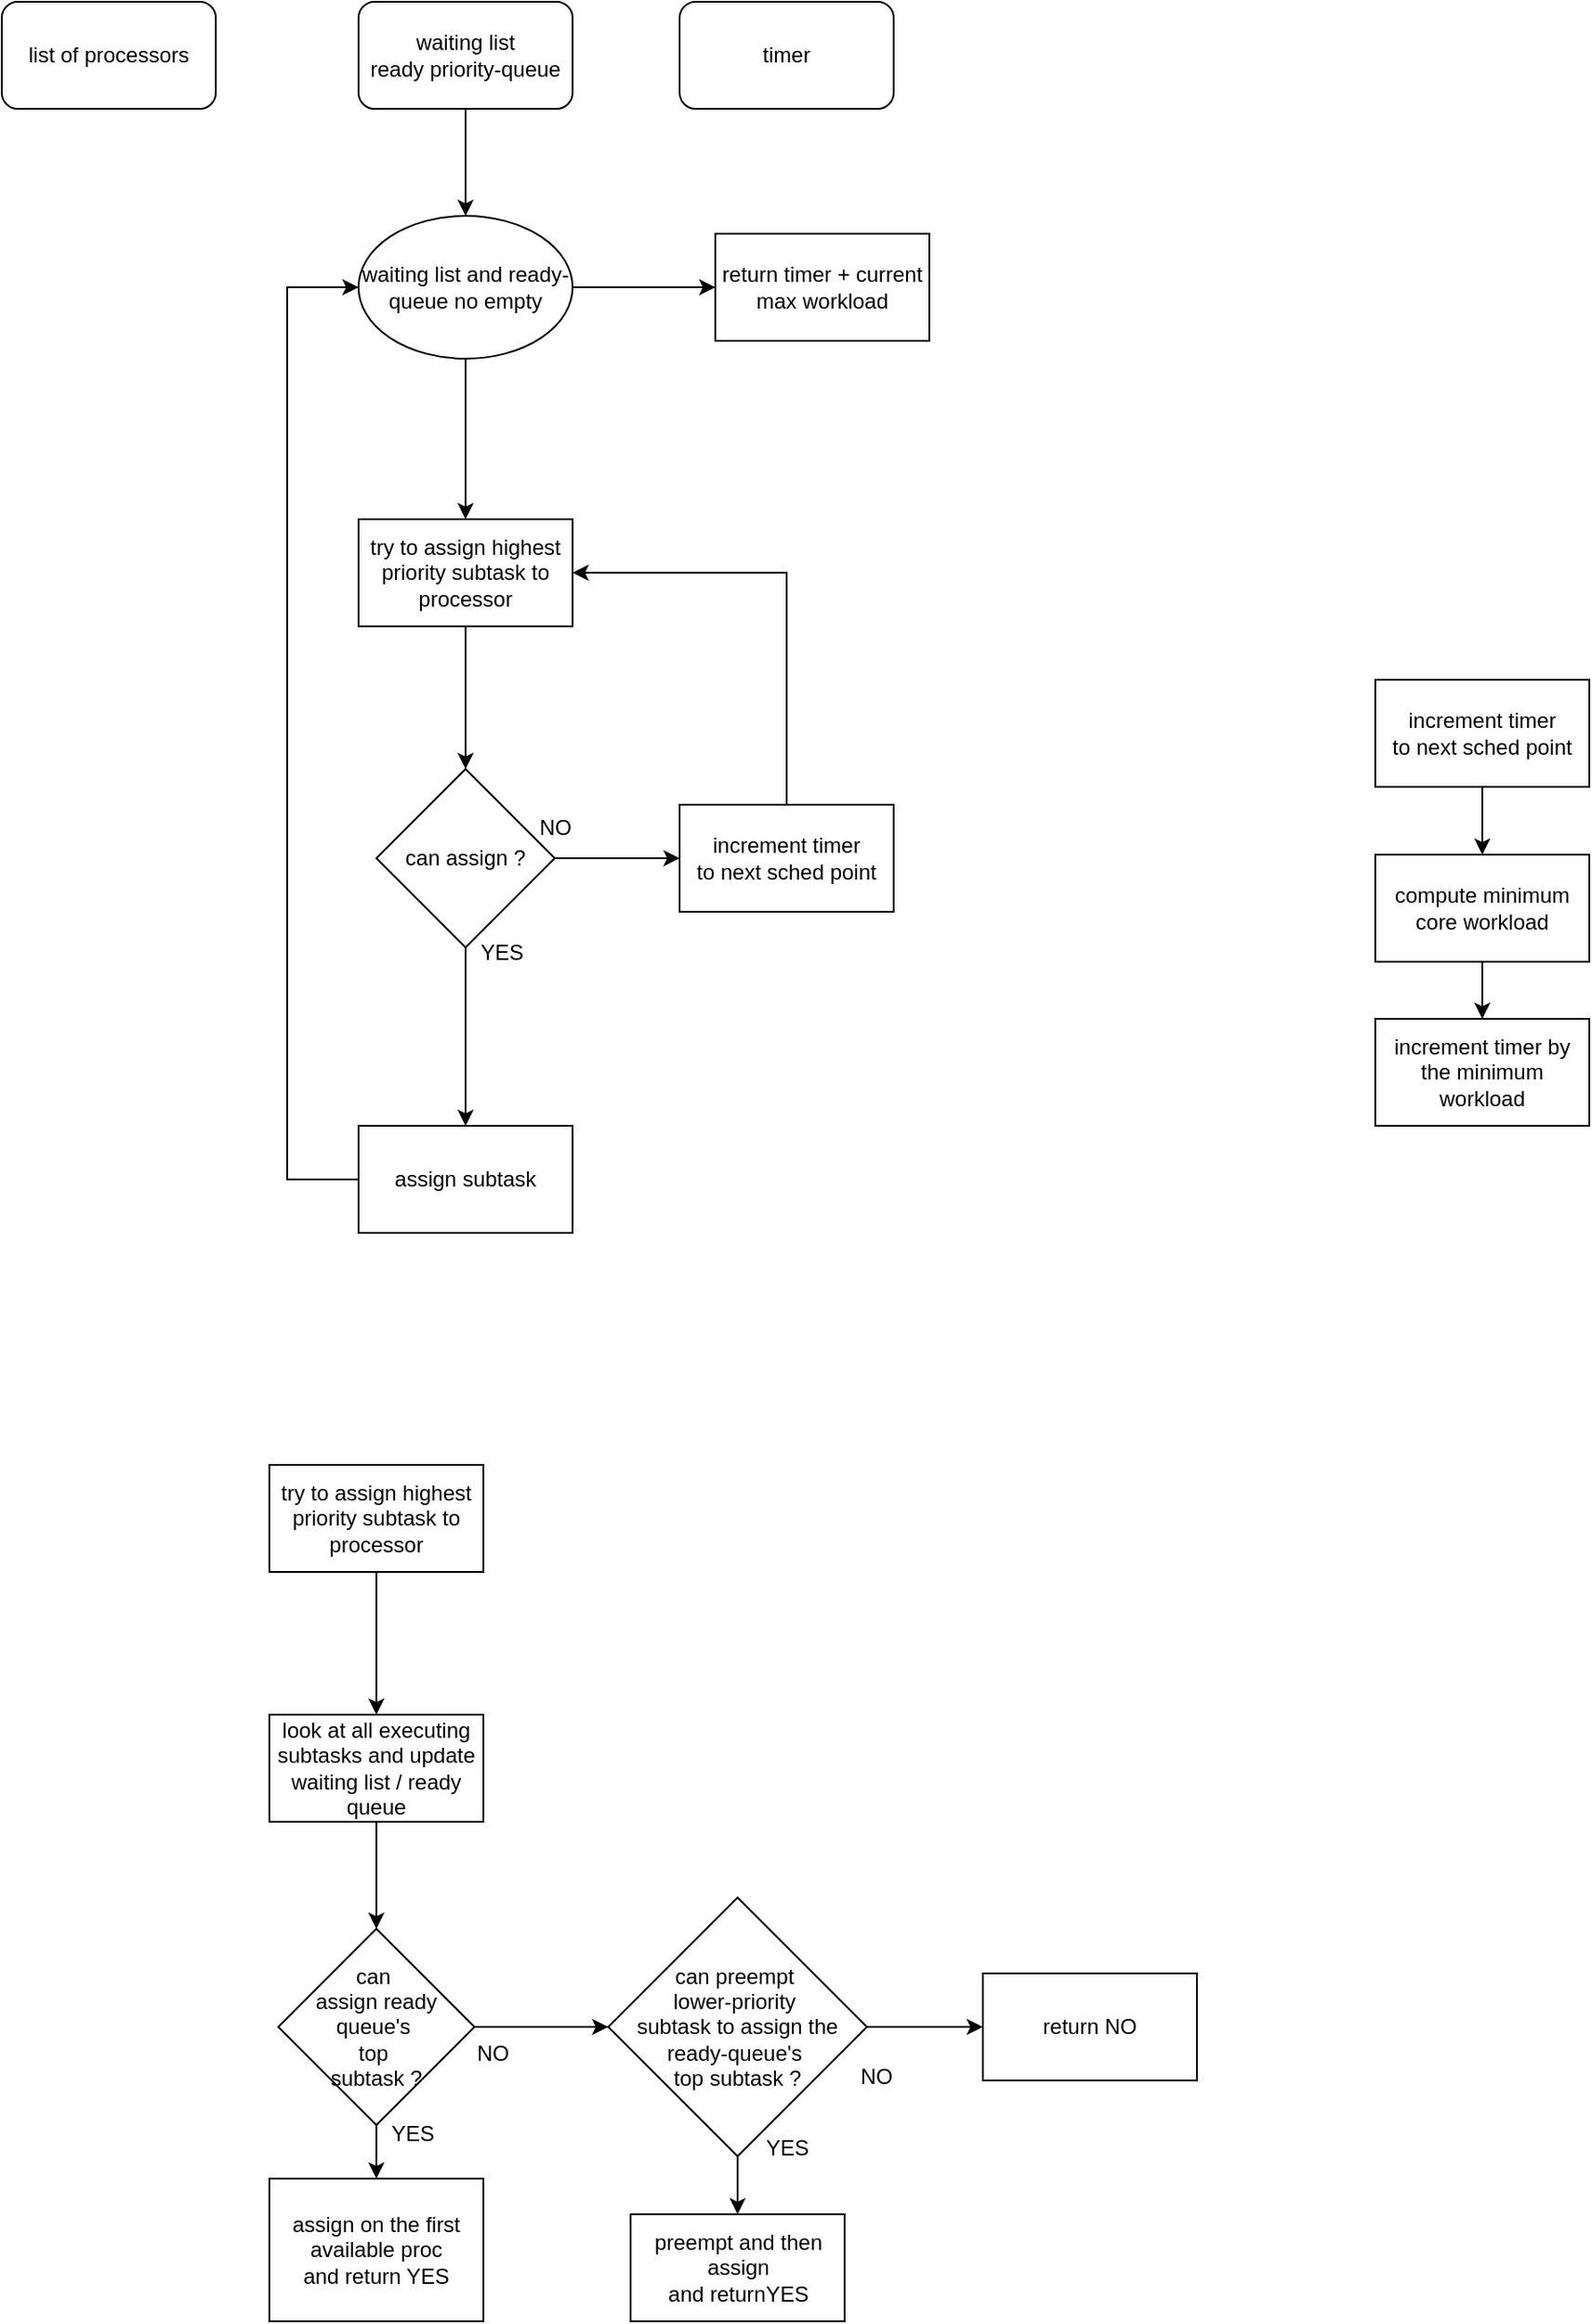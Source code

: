 <mxfile version="24.7.6">
  <diagram name="Page-1" id="O1DJKOfM3pfdQOUyjbKf">
    <mxGraphModel dx="1299" dy="756" grid="1" gridSize="10" guides="1" tooltips="1" connect="1" arrows="1" fold="1" page="1" pageScale="1" pageWidth="827" pageHeight="1169" math="0" shadow="0">
      <root>
        <mxCell id="0" />
        <mxCell id="1" parent="0" />
        <mxCell id="GAcEJit3W1IuJde5-rXI-10" value="" style="edgeStyle=orthogonalEdgeStyle;rounded=0;orthogonalLoop=1;jettySize=auto;html=1;" edge="1" parent="1" source="GAcEJit3W1IuJde5-rXI-1" target="GAcEJit3W1IuJde5-rXI-9">
          <mxGeometry relative="1" as="geometry" />
        </mxCell>
        <mxCell id="GAcEJit3W1IuJde5-rXI-25" value="" style="edgeStyle=orthogonalEdgeStyle;rounded=0;orthogonalLoop=1;jettySize=auto;html=1;" edge="1" parent="1" source="GAcEJit3W1IuJde5-rXI-1" target="GAcEJit3W1IuJde5-rXI-24">
          <mxGeometry relative="1" as="geometry" />
        </mxCell>
        <mxCell id="GAcEJit3W1IuJde5-rXI-1" value="waiting list and ready-queue no empty" style="ellipse;whiteSpace=wrap;html=1;" vertex="1" parent="1">
          <mxGeometry x="330" y="190" width="120" height="80" as="geometry" />
        </mxCell>
        <mxCell id="GAcEJit3W1IuJde5-rXI-3" value="" style="edgeStyle=orthogonalEdgeStyle;rounded=0;orthogonalLoop=1;jettySize=auto;html=1;" edge="1" parent="1" source="GAcEJit3W1IuJde5-rXI-2" target="GAcEJit3W1IuJde5-rXI-1">
          <mxGeometry relative="1" as="geometry" />
        </mxCell>
        <mxCell id="GAcEJit3W1IuJde5-rXI-2" value="&lt;div&gt;waiting list&lt;/div&gt;&lt;div&gt;ready priority-queue&lt;br&gt;&lt;/div&gt;" style="rounded=1;whiteSpace=wrap;html=1;perimeterSpacing=0;" vertex="1" parent="1">
          <mxGeometry x="330" y="70" width="120" height="60" as="geometry" />
        </mxCell>
        <mxCell id="GAcEJit3W1IuJde5-rXI-4" value="list of processors" style="rounded=1;whiteSpace=wrap;html=1;" vertex="1" parent="1">
          <mxGeometry x="130" y="70" width="120" height="60" as="geometry" />
        </mxCell>
        <mxCell id="GAcEJit3W1IuJde5-rXI-12" value="" style="edgeStyle=orthogonalEdgeStyle;rounded=0;orthogonalLoop=1;jettySize=auto;html=1;" edge="1" parent="1" source="GAcEJit3W1IuJde5-rXI-9">
          <mxGeometry relative="1" as="geometry">
            <mxPoint x="390" y="500" as="targetPoint" />
          </mxGeometry>
        </mxCell>
        <mxCell id="GAcEJit3W1IuJde5-rXI-9" value="try to assign highest priority subtask to processor " style="whiteSpace=wrap;html=1;" vertex="1" parent="1">
          <mxGeometry x="330" y="360" width="120" height="60" as="geometry" />
        </mxCell>
        <mxCell id="GAcEJit3W1IuJde5-rXI-16" value="" style="edgeStyle=orthogonalEdgeStyle;rounded=0;orthogonalLoop=1;jettySize=auto;html=1;" edge="1" parent="1" source="GAcEJit3W1IuJde5-rXI-13" target="GAcEJit3W1IuJde5-rXI-15">
          <mxGeometry relative="1" as="geometry" />
        </mxCell>
        <mxCell id="GAcEJit3W1IuJde5-rXI-22" value="" style="edgeStyle=orthogonalEdgeStyle;rounded=0;orthogonalLoop=1;jettySize=auto;html=1;" edge="1" parent="1" source="GAcEJit3W1IuJde5-rXI-13" target="GAcEJit3W1IuJde5-rXI-21">
          <mxGeometry relative="1" as="geometry" />
        </mxCell>
        <mxCell id="GAcEJit3W1IuJde5-rXI-13" value="can assign ?" style="rhombus;whiteSpace=wrap;html=1;" vertex="1" parent="1">
          <mxGeometry x="340" y="500" width="100" height="100" as="geometry" />
        </mxCell>
        <mxCell id="GAcEJit3W1IuJde5-rXI-15" value="&lt;div&gt;increment timer&lt;/div&gt;&lt;div&gt;to next sched point&lt;br&gt;&lt;/div&gt;" style="whiteSpace=wrap;html=1;" vertex="1" parent="1">
          <mxGeometry x="510" y="520" width="120" height="60" as="geometry" />
        </mxCell>
        <mxCell id="GAcEJit3W1IuJde5-rXI-17" value="timer" style="whiteSpace=wrap;html=1;rounded=1;" vertex="1" parent="1">
          <mxGeometry x="510" y="70" width="120" height="60" as="geometry" />
        </mxCell>
        <mxCell id="GAcEJit3W1IuJde5-rXI-18" value="" style="endArrow=classic;html=1;rounded=0;exitX=0.5;exitY=0;exitDx=0;exitDy=0;entryX=1;entryY=0.5;entryDx=0;entryDy=0;" edge="1" parent="1" source="GAcEJit3W1IuJde5-rXI-15" target="GAcEJit3W1IuJde5-rXI-9">
          <mxGeometry width="50" height="50" relative="1" as="geometry">
            <mxPoint x="390" y="380" as="sourcePoint" />
            <mxPoint x="440" y="330" as="targetPoint" />
            <Array as="points">
              <mxPoint x="570" y="390" />
            </Array>
          </mxGeometry>
        </mxCell>
        <mxCell id="GAcEJit3W1IuJde5-rXI-19" value="NO" style="text;html=1;align=center;verticalAlign=middle;resizable=0;points=[];autosize=1;strokeColor=none;fillColor=none;" vertex="1" parent="1">
          <mxGeometry x="420" y="518" width="40" height="30" as="geometry" />
        </mxCell>
        <mxCell id="GAcEJit3W1IuJde5-rXI-20" value="YES" style="text;html=1;align=center;verticalAlign=middle;resizable=0;points=[];autosize=1;strokeColor=none;fillColor=none;" vertex="1" parent="1">
          <mxGeometry x="385" y="588" width="50" height="30" as="geometry" />
        </mxCell>
        <mxCell id="GAcEJit3W1IuJde5-rXI-21" value="assign subtask" style="whiteSpace=wrap;html=1;" vertex="1" parent="1">
          <mxGeometry x="330" y="700" width="120" height="60" as="geometry" />
        </mxCell>
        <mxCell id="GAcEJit3W1IuJde5-rXI-23" value="" style="endArrow=classic;html=1;rounded=0;exitX=0;exitY=0.5;exitDx=0;exitDy=0;entryX=0;entryY=0.5;entryDx=0;entryDy=0;" edge="1" parent="1" source="GAcEJit3W1IuJde5-rXI-21" target="GAcEJit3W1IuJde5-rXI-1">
          <mxGeometry width="50" height="50" relative="1" as="geometry">
            <mxPoint x="250" y="668" as="sourcePoint" />
            <mxPoint x="200" y="320" as="targetPoint" />
            <Array as="points">
              <mxPoint x="290" y="730" />
              <mxPoint x="290" y="230" />
            </Array>
          </mxGeometry>
        </mxCell>
        <mxCell id="GAcEJit3W1IuJde5-rXI-24" value="return timer + current max workload" style="whiteSpace=wrap;html=1;" vertex="1" parent="1">
          <mxGeometry x="530" y="200" width="120" height="60" as="geometry" />
        </mxCell>
        <mxCell id="GAcEJit3W1IuJde5-rXI-28" value="" style="edgeStyle=orthogonalEdgeStyle;rounded=0;orthogonalLoop=1;jettySize=auto;html=1;" edge="1" parent="1" source="GAcEJit3W1IuJde5-rXI-26" target="GAcEJit3W1IuJde5-rXI-27">
          <mxGeometry relative="1" as="geometry" />
        </mxCell>
        <mxCell id="GAcEJit3W1IuJde5-rXI-26" value="try to assign highest priority subtask to processor " style="whiteSpace=wrap;html=1;" vertex="1" parent="1">
          <mxGeometry x="280" y="890" width="120" height="60" as="geometry" />
        </mxCell>
        <mxCell id="GAcEJit3W1IuJde5-rXI-30" value="" style="edgeStyle=orthogonalEdgeStyle;rounded=0;orthogonalLoop=1;jettySize=auto;html=1;" edge="1" parent="1" source="GAcEJit3W1IuJde5-rXI-33" target="GAcEJit3W1IuJde5-rXI-29">
          <mxGeometry relative="1" as="geometry" />
        </mxCell>
        <mxCell id="GAcEJit3W1IuJde5-rXI-27" value="look at all executing subtasks and update waiting list / ready queue" style="whiteSpace=wrap;html=1;" vertex="1" parent="1">
          <mxGeometry x="280" y="1030" width="120" height="60" as="geometry" />
        </mxCell>
        <mxCell id="GAcEJit3W1IuJde5-rXI-29" value="&lt;div&gt;assign on the first available proc&lt;/div&gt;&lt;div&gt;and return YES&lt;br&gt;&lt;/div&gt;" style="whiteSpace=wrap;html=1;" vertex="1" parent="1">
          <mxGeometry x="280" y="1290" width="120" height="80" as="geometry" />
        </mxCell>
        <mxCell id="GAcEJit3W1IuJde5-rXI-35" value="" style="edgeStyle=orthogonalEdgeStyle;rounded=0;orthogonalLoop=1;jettySize=auto;html=1;" edge="1" parent="1" source="GAcEJit3W1IuJde5-rXI-27" target="GAcEJit3W1IuJde5-rXI-33">
          <mxGeometry relative="1" as="geometry">
            <mxPoint x="340" y="1090" as="sourcePoint" />
            <mxPoint x="340" y="1210" as="targetPoint" />
          </mxGeometry>
        </mxCell>
        <mxCell id="GAcEJit3W1IuJde5-rXI-38" value="" style="edgeStyle=orthogonalEdgeStyle;rounded=0;orthogonalLoop=1;jettySize=auto;html=1;" edge="1" parent="1" source="GAcEJit3W1IuJde5-rXI-33">
          <mxGeometry relative="1" as="geometry">
            <mxPoint x="470" y="1205" as="targetPoint" />
          </mxGeometry>
        </mxCell>
        <mxCell id="GAcEJit3W1IuJde5-rXI-33" value="&lt;div&gt;can&amp;nbsp;&lt;/div&gt;&lt;div&gt;assign ready queue&#39;s&amp;nbsp;&lt;/div&gt;&lt;div&gt;top&amp;nbsp;&lt;/div&gt;&lt;div&gt;subtask ?&lt;/div&gt;" style="rhombus;whiteSpace=wrap;html=1;" vertex="1" parent="1">
          <mxGeometry x="285" y="1150" width="110" height="110" as="geometry" />
        </mxCell>
        <mxCell id="GAcEJit3W1IuJde5-rXI-36" value="YES" style="text;html=1;align=center;verticalAlign=middle;resizable=0;points=[];autosize=1;strokeColor=none;fillColor=none;" vertex="1" parent="1">
          <mxGeometry x="335" y="1250" width="50" height="30" as="geometry" />
        </mxCell>
        <mxCell id="GAcEJit3W1IuJde5-rXI-39" value="NO" style="text;html=1;align=center;verticalAlign=middle;resizable=0;points=[];autosize=1;strokeColor=none;fillColor=none;" vertex="1" parent="1">
          <mxGeometry x="385" y="1205" width="40" height="30" as="geometry" />
        </mxCell>
        <mxCell id="GAcEJit3W1IuJde5-rXI-45" value="" style="edgeStyle=orthogonalEdgeStyle;rounded=0;orthogonalLoop=1;jettySize=auto;html=1;" edge="1" parent="1" source="GAcEJit3W1IuJde5-rXI-42" target="GAcEJit3W1IuJde5-rXI-44">
          <mxGeometry relative="1" as="geometry" />
        </mxCell>
        <mxCell id="GAcEJit3W1IuJde5-rXI-49" value="" style="edgeStyle=orthogonalEdgeStyle;rounded=0;orthogonalLoop=1;jettySize=auto;html=1;" edge="1" parent="1" source="GAcEJit3W1IuJde5-rXI-42" target="GAcEJit3W1IuJde5-rXI-48">
          <mxGeometry relative="1" as="geometry" />
        </mxCell>
        <mxCell id="GAcEJit3W1IuJde5-rXI-42" value="&lt;div&gt;can preempt&amp;nbsp;&lt;/div&gt;&lt;div&gt;lower-priority&amp;nbsp;&lt;/div&gt;&lt;div&gt;subtask to assign the ready-queue&#39;s&amp;nbsp;&lt;/div&gt;&lt;div&gt;top subtask ?&lt;/div&gt;" style="rhombus;whiteSpace=wrap;html=1;" vertex="1" parent="1">
          <mxGeometry x="470" y="1132.5" width="145" height="145" as="geometry" />
        </mxCell>
        <mxCell id="GAcEJit3W1IuJde5-rXI-44" value="&lt;div&gt;preempt and then assign&lt;/div&gt;&lt;div&gt;and returnYES&lt;/div&gt;" style="whiteSpace=wrap;html=1;" vertex="1" parent="1">
          <mxGeometry x="482.5" y="1310" width="120" height="60" as="geometry" />
        </mxCell>
        <mxCell id="GAcEJit3W1IuJde5-rXI-46" value="YES" style="text;html=1;align=center;verticalAlign=middle;resizable=0;points=[];autosize=1;strokeColor=none;fillColor=none;" vertex="1" parent="1">
          <mxGeometry x="545" y="1258" width="50" height="30" as="geometry" />
        </mxCell>
        <mxCell id="GAcEJit3W1IuJde5-rXI-47" value="NO" style="text;html=1;align=center;verticalAlign=middle;resizable=0;points=[];autosize=1;strokeColor=none;fillColor=none;" vertex="1" parent="1">
          <mxGeometry x="600" y="1218" width="40" height="30" as="geometry" />
        </mxCell>
        <mxCell id="GAcEJit3W1IuJde5-rXI-48" value="return NO" style="whiteSpace=wrap;html=1;" vertex="1" parent="1">
          <mxGeometry x="680" y="1175" width="120" height="60" as="geometry" />
        </mxCell>
        <mxCell id="GAcEJit3W1IuJde5-rXI-52" value="" style="edgeStyle=orthogonalEdgeStyle;rounded=0;orthogonalLoop=1;jettySize=auto;html=1;" edge="1" parent="1" source="GAcEJit3W1IuJde5-rXI-50" target="GAcEJit3W1IuJde5-rXI-51">
          <mxGeometry relative="1" as="geometry" />
        </mxCell>
        <mxCell id="GAcEJit3W1IuJde5-rXI-50" value="&lt;div&gt;increment timer&lt;/div&gt;&lt;div&gt;to next sched point&lt;br&gt;&lt;/div&gt;" style="whiteSpace=wrap;html=1;" vertex="1" parent="1">
          <mxGeometry x="900" y="450" width="120" height="60" as="geometry" />
        </mxCell>
        <mxCell id="GAcEJit3W1IuJde5-rXI-54" value="" style="edgeStyle=orthogonalEdgeStyle;rounded=0;orthogonalLoop=1;jettySize=auto;html=1;" edge="1" parent="1" source="GAcEJit3W1IuJde5-rXI-51" target="GAcEJit3W1IuJde5-rXI-53">
          <mxGeometry relative="1" as="geometry" />
        </mxCell>
        <mxCell id="GAcEJit3W1IuJde5-rXI-51" value="compute minimum core workload " style="whiteSpace=wrap;html=1;" vertex="1" parent="1">
          <mxGeometry x="900" y="548" width="120" height="60" as="geometry" />
        </mxCell>
        <mxCell id="GAcEJit3W1IuJde5-rXI-53" value="increment timer by the minimum workload" style="whiteSpace=wrap;html=1;" vertex="1" parent="1">
          <mxGeometry x="900" y="640" width="120" height="60" as="geometry" />
        </mxCell>
      </root>
    </mxGraphModel>
  </diagram>
</mxfile>
